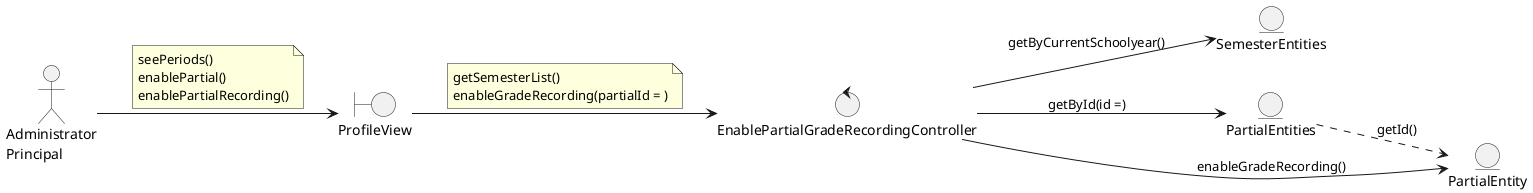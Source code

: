 @startuml
left to right direction

actor "Administrator\nPrincipal"

boundary ProfileView

control EnablePartialGradeRecordingController

entity SemesterEntities
entity PartialEntities
entity PartialEntity

'--- Actor relations ---
"Administrator\nPrincipal" --> ProfileView
note on link
    seePeriods()
    enablePartial()
    enablePartialRecording()
end note

'--- Views relations ---
ProfileView --> EnablePartialGradeRecordingController
note on link
    getSemesterList()
    enableGradeRecording(partialId = )
end note

'--- Controllers relations ---
EnablePartialGradeRecordingController --> SemesterEntities : getByCurrentSchoolyear()
EnablePartialGradeRecordingController --> PartialEntities : getById(id =)
EnablePartialGradeRecordingController --> PartialEntity : enableGradeRecording()

'--- Entity relations ---
PartialEntities ..> PartialEntity : getId()

@enduml